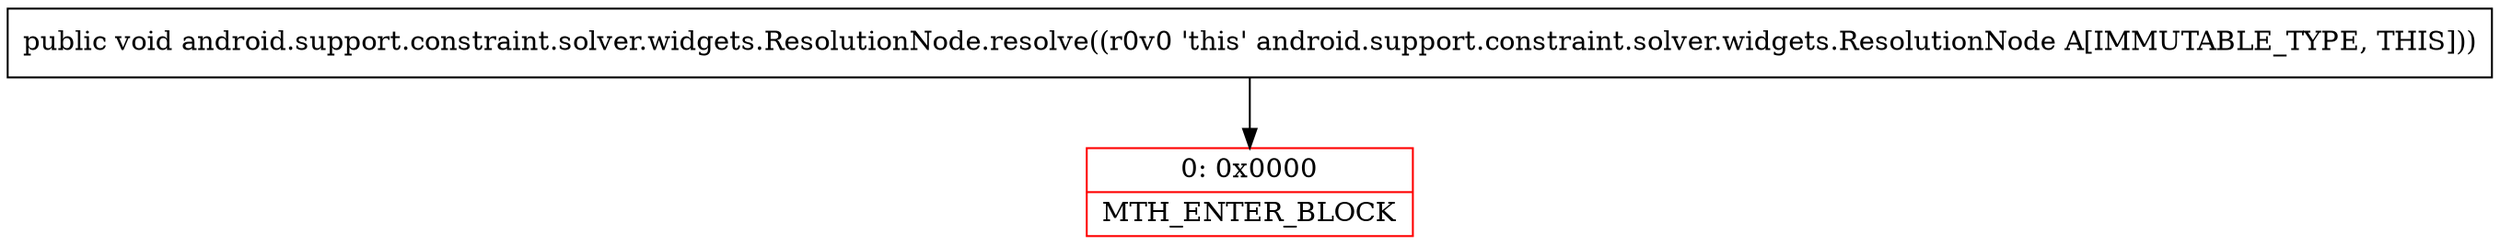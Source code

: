 digraph "CFG forandroid.support.constraint.solver.widgets.ResolutionNode.resolve()V" {
subgraph cluster_Region_170235434 {
label = "R(0)";
node [shape=record,color=blue];
}
Node_0 [shape=record,color=red,label="{0\:\ 0x0000|MTH_ENTER_BLOCK\l}"];
MethodNode[shape=record,label="{public void android.support.constraint.solver.widgets.ResolutionNode.resolve((r0v0 'this' android.support.constraint.solver.widgets.ResolutionNode A[IMMUTABLE_TYPE, THIS])) }"];
MethodNode -> Node_0;
}


